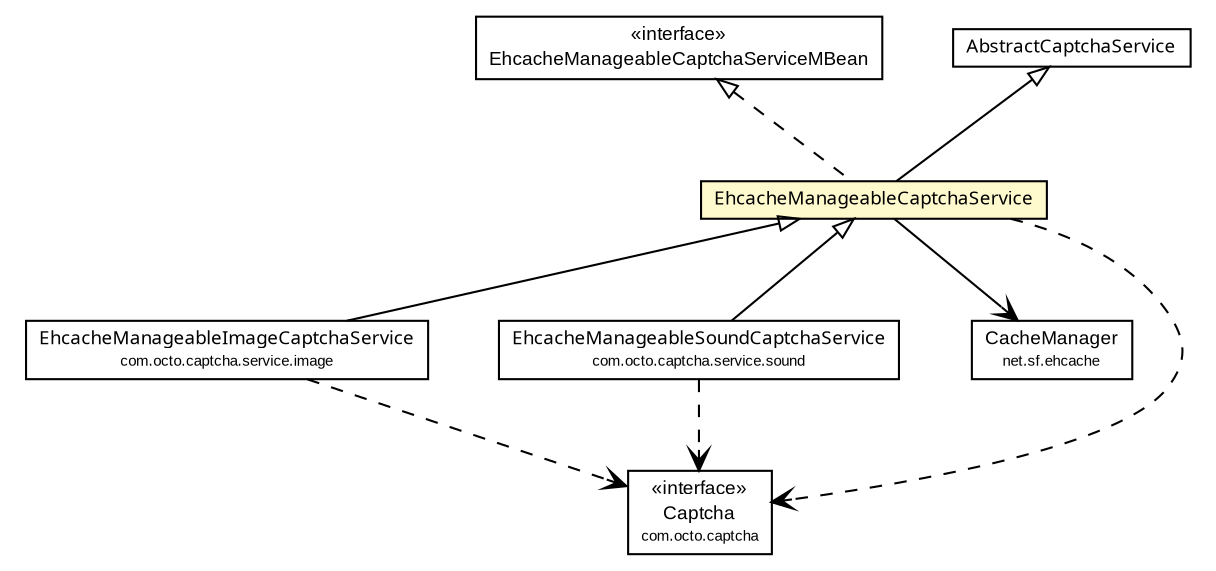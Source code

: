 #!/usr/local/bin/dot
#
# Class diagram 
# Generated by UmlGraph version 4.6 (http://www.spinellis.gr/sw/umlgraph)
#

digraph G {
	edge [fontname="arial",fontsize=10,labelfontname="arial",labelfontsize=10];
	node [fontname="arial",fontsize=10,shape=plaintext];
	// com.octo.captcha.service.EhcacheManageableCaptchaServiceMBean
	c81 [label=<<table border="0" cellborder="1" cellspacing="0" cellpadding="2" port="p" href="./EhcacheManageableCaptchaServiceMBean.html">
		<tr><td><table border="0" cellspacing="0" cellpadding="1">
			<tr><td> &laquo;interface&raquo; </td></tr>
			<tr><td> EhcacheManageableCaptchaServiceMBean </td></tr>
		</table></td></tr>
		</table>>, fontname="arial", fontcolor="black", fontsize=9.0];
	// com.octo.captcha.service.EhcacheManageableCaptchaService
	c82 [label=<<table border="0" cellborder="1" cellspacing="0" cellpadding="2" port="p" bgcolor="lemonChiffon" href="./EhcacheManageableCaptchaService.html">
		<tr><td><table border="0" cellspacing="0" cellpadding="1">
			<tr><td><font face="ariali"> EhcacheManageableCaptchaService </font></td></tr>
		</table></td></tr>
		</table>>, fontname="arial", fontcolor="black", fontsize=9.0];
	// com.octo.captcha.service.image.EhcacheManageableImageCaptchaService
	c83 [label=<<table border="0" cellborder="1" cellspacing="0" cellpadding="2" port="p" href="./image/EhcacheManageableImageCaptchaService.html">
		<tr><td><table border="0" cellspacing="0" cellpadding="1">
			<tr><td><font face="ariali"> EhcacheManageableImageCaptchaService </font></td></tr>
			<tr><td><font point-size="7.0"> com.octo.captcha.service.image </font></td></tr>
		</table></td></tr>
		</table>>, fontname="arial", fontcolor="black", fontsize=9.0];
	// com.octo.captcha.service.sound.EhcacheManageableSoundCaptchaService
	c84 [label=<<table border="0" cellborder="1" cellspacing="0" cellpadding="2" port="p" href="./sound/EhcacheManageableSoundCaptchaService.html">
		<tr><td><table border="0" cellspacing="0" cellpadding="1">
			<tr><td><font face="ariali"> EhcacheManageableSoundCaptchaService </font></td></tr>
			<tr><td><font point-size="7.0"> com.octo.captcha.service.sound </font></td></tr>
		</table></td></tr>
		</table>>, fontname="arial", fontcolor="black", fontsize=9.0];
	//com.octo.captcha.service.EhcacheManageableCaptchaService extends com.octo.captcha.service.AbstractCaptchaService
	c85:p -> c82:p [dir=back,arrowtail=empty];
	//com.octo.captcha.service.EhcacheManageableCaptchaService implements com.octo.captcha.service.EhcacheManageableCaptchaServiceMBean
	c81:p -> c82:p [dir=back,arrowtail=empty,style=dashed];
	//com.octo.captcha.service.image.EhcacheManageableImageCaptchaService extends com.octo.captcha.service.EhcacheManageableCaptchaService
	c82:p -> c83:p [dir=back,arrowtail=empty];
	//com.octo.captcha.service.sound.EhcacheManageableSoundCaptchaService extends com.octo.captcha.service.EhcacheManageableCaptchaService
	c82:p -> c84:p [dir=back,arrowtail=empty];
	// com.octo.captcha.service.EhcacheManageableCaptchaService NAVASSOC net.sf.ehcache.CacheManager
	c82:p -> c86:p [taillabel="", label="", headlabel="", fontname="arial", fontcolor="black", fontsize=10.0, color="black", arrowhead=open];
	// com.octo.captcha.service.EhcacheManageableCaptchaService DEPEND com.octo.captcha.Captcha
	c82:p -> c87:p [taillabel="", label="", headlabel="", fontname="arial", fontcolor="black", fontsize=10.0, color="black", arrowhead=open, style=dashed];
	// com.octo.captcha.service.image.EhcacheManageableImageCaptchaService DEPEND com.octo.captcha.Captcha
	c83:p -> c87:p [taillabel="", label="", headlabel="", fontname="arial", fontcolor="black", fontsize=10.0, color="black", arrowhead=open, style=dashed];
	// com.octo.captcha.service.sound.EhcacheManageableSoundCaptchaService DEPEND com.octo.captcha.Captcha
	c84:p -> c87:p [taillabel="", label="", headlabel="", fontname="arial", fontcolor="black", fontsize=10.0, color="black", arrowhead=open, style=dashed];
	// com.octo.captcha.service.AbstractCaptchaService
	c85 [label=<<table border="0" cellborder="1" cellspacing="0" cellpadding="2" port="p" href="http://java.sun.com/j2se/1.4.2/docs/api/com/octo/captcha/service/AbstractCaptchaService.html">
		<tr><td><table border="0" cellspacing="0" cellpadding="1">
			<tr><td><font face="ariali"> AbstractCaptchaService </font></td></tr>
		</table></td></tr>
		</table>>, fontname="arial", fontcolor="black", fontsize=9.0];
	// net.sf.ehcache.CacheManager
	c86 [label=<<table border="0" cellborder="1" cellspacing="0" cellpadding="2" port="p" href="http://java.sun.com/j2se/1.4.2/docs/api/net/sf/ehcache/CacheManager.html">
		<tr><td><table border="0" cellspacing="0" cellpadding="1">
			<tr><td> CacheManager </td></tr>
			<tr><td><font point-size="7.0"> net.sf.ehcache </font></td></tr>
		</table></td></tr>
		</table>>, fontname="arial", fontcolor="black", fontsize=9.0];
	// com.octo.captcha.Captcha
	c87 [label=<<table border="0" cellborder="1" cellspacing="0" cellpadding="2" port="p" href="http://java.sun.com/j2se/1.4.2/docs/api/com/octo/captcha/Captcha.html">
		<tr><td><table border="0" cellspacing="0" cellpadding="1">
			<tr><td> &laquo;interface&raquo; </td></tr>
			<tr><td> Captcha </td></tr>
			<tr><td><font point-size="7.0"> com.octo.captcha </font></td></tr>
		</table></td></tr>
		</table>>, fontname="arial", fontcolor="black", fontsize=9.0];
}

